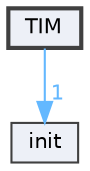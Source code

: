 digraph "TIM"
{
 // LATEX_PDF_SIZE
  bgcolor="transparent";
  edge [fontname=Helvetica,fontsize=10,labelfontname=Helvetica,labelfontsize=10];
  node [fontname=Helvetica,fontsize=10,shape=box,height=0.2,width=0.4];
  compound=true
  dir_5b7d7ba9abf3c97bb587a7405f86f123 [label="TIM", fillcolor="#edf0f7", color="grey25", style="filled,bold", URL="dir_5b7d7ba9abf3c97bb587a7405f86f123.html",tooltip=""];
  dir_b1b7c248586c03e23e648237ba8dbb8d [label="init", fillcolor="#edf0f7", color="grey25", style="filled", URL="dir_b1b7c248586c03e23e648237ba8dbb8d.html",tooltip=""];
  dir_5b7d7ba9abf3c97bb587a7405f86f123->dir_b1b7c248586c03e23e648237ba8dbb8d [headlabel="1", labeldistance=1.5 headhref="dir_000008_000002.html" color="steelblue1" fontcolor="steelblue1"];
}
